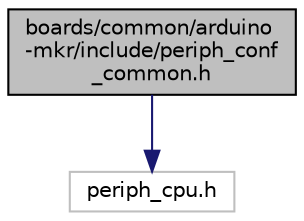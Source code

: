 digraph "boards/common/arduino-mkr/include/periph_conf_common.h"
{
 // LATEX_PDF_SIZE
  edge [fontname="Helvetica",fontsize="10",labelfontname="Helvetica",labelfontsize="10"];
  node [fontname="Helvetica",fontsize="10",shape=record];
  Node1 [label="boards/common/arduino\l-mkr/include/periph_conf\l_common.h",height=0.2,width=0.4,color="black", fillcolor="grey75", style="filled", fontcolor="black",tooltip="Common configuration for clock, timer, pwm, adc, rtc and rtt peripherals for Arduino MKR boards."];
  Node1 -> Node2 [color="midnightblue",fontsize="10",style="solid",fontname="Helvetica"];
  Node2 [label="periph_cpu.h",height=0.2,width=0.4,color="grey75", fillcolor="white", style="filled",tooltip=" "];
}
